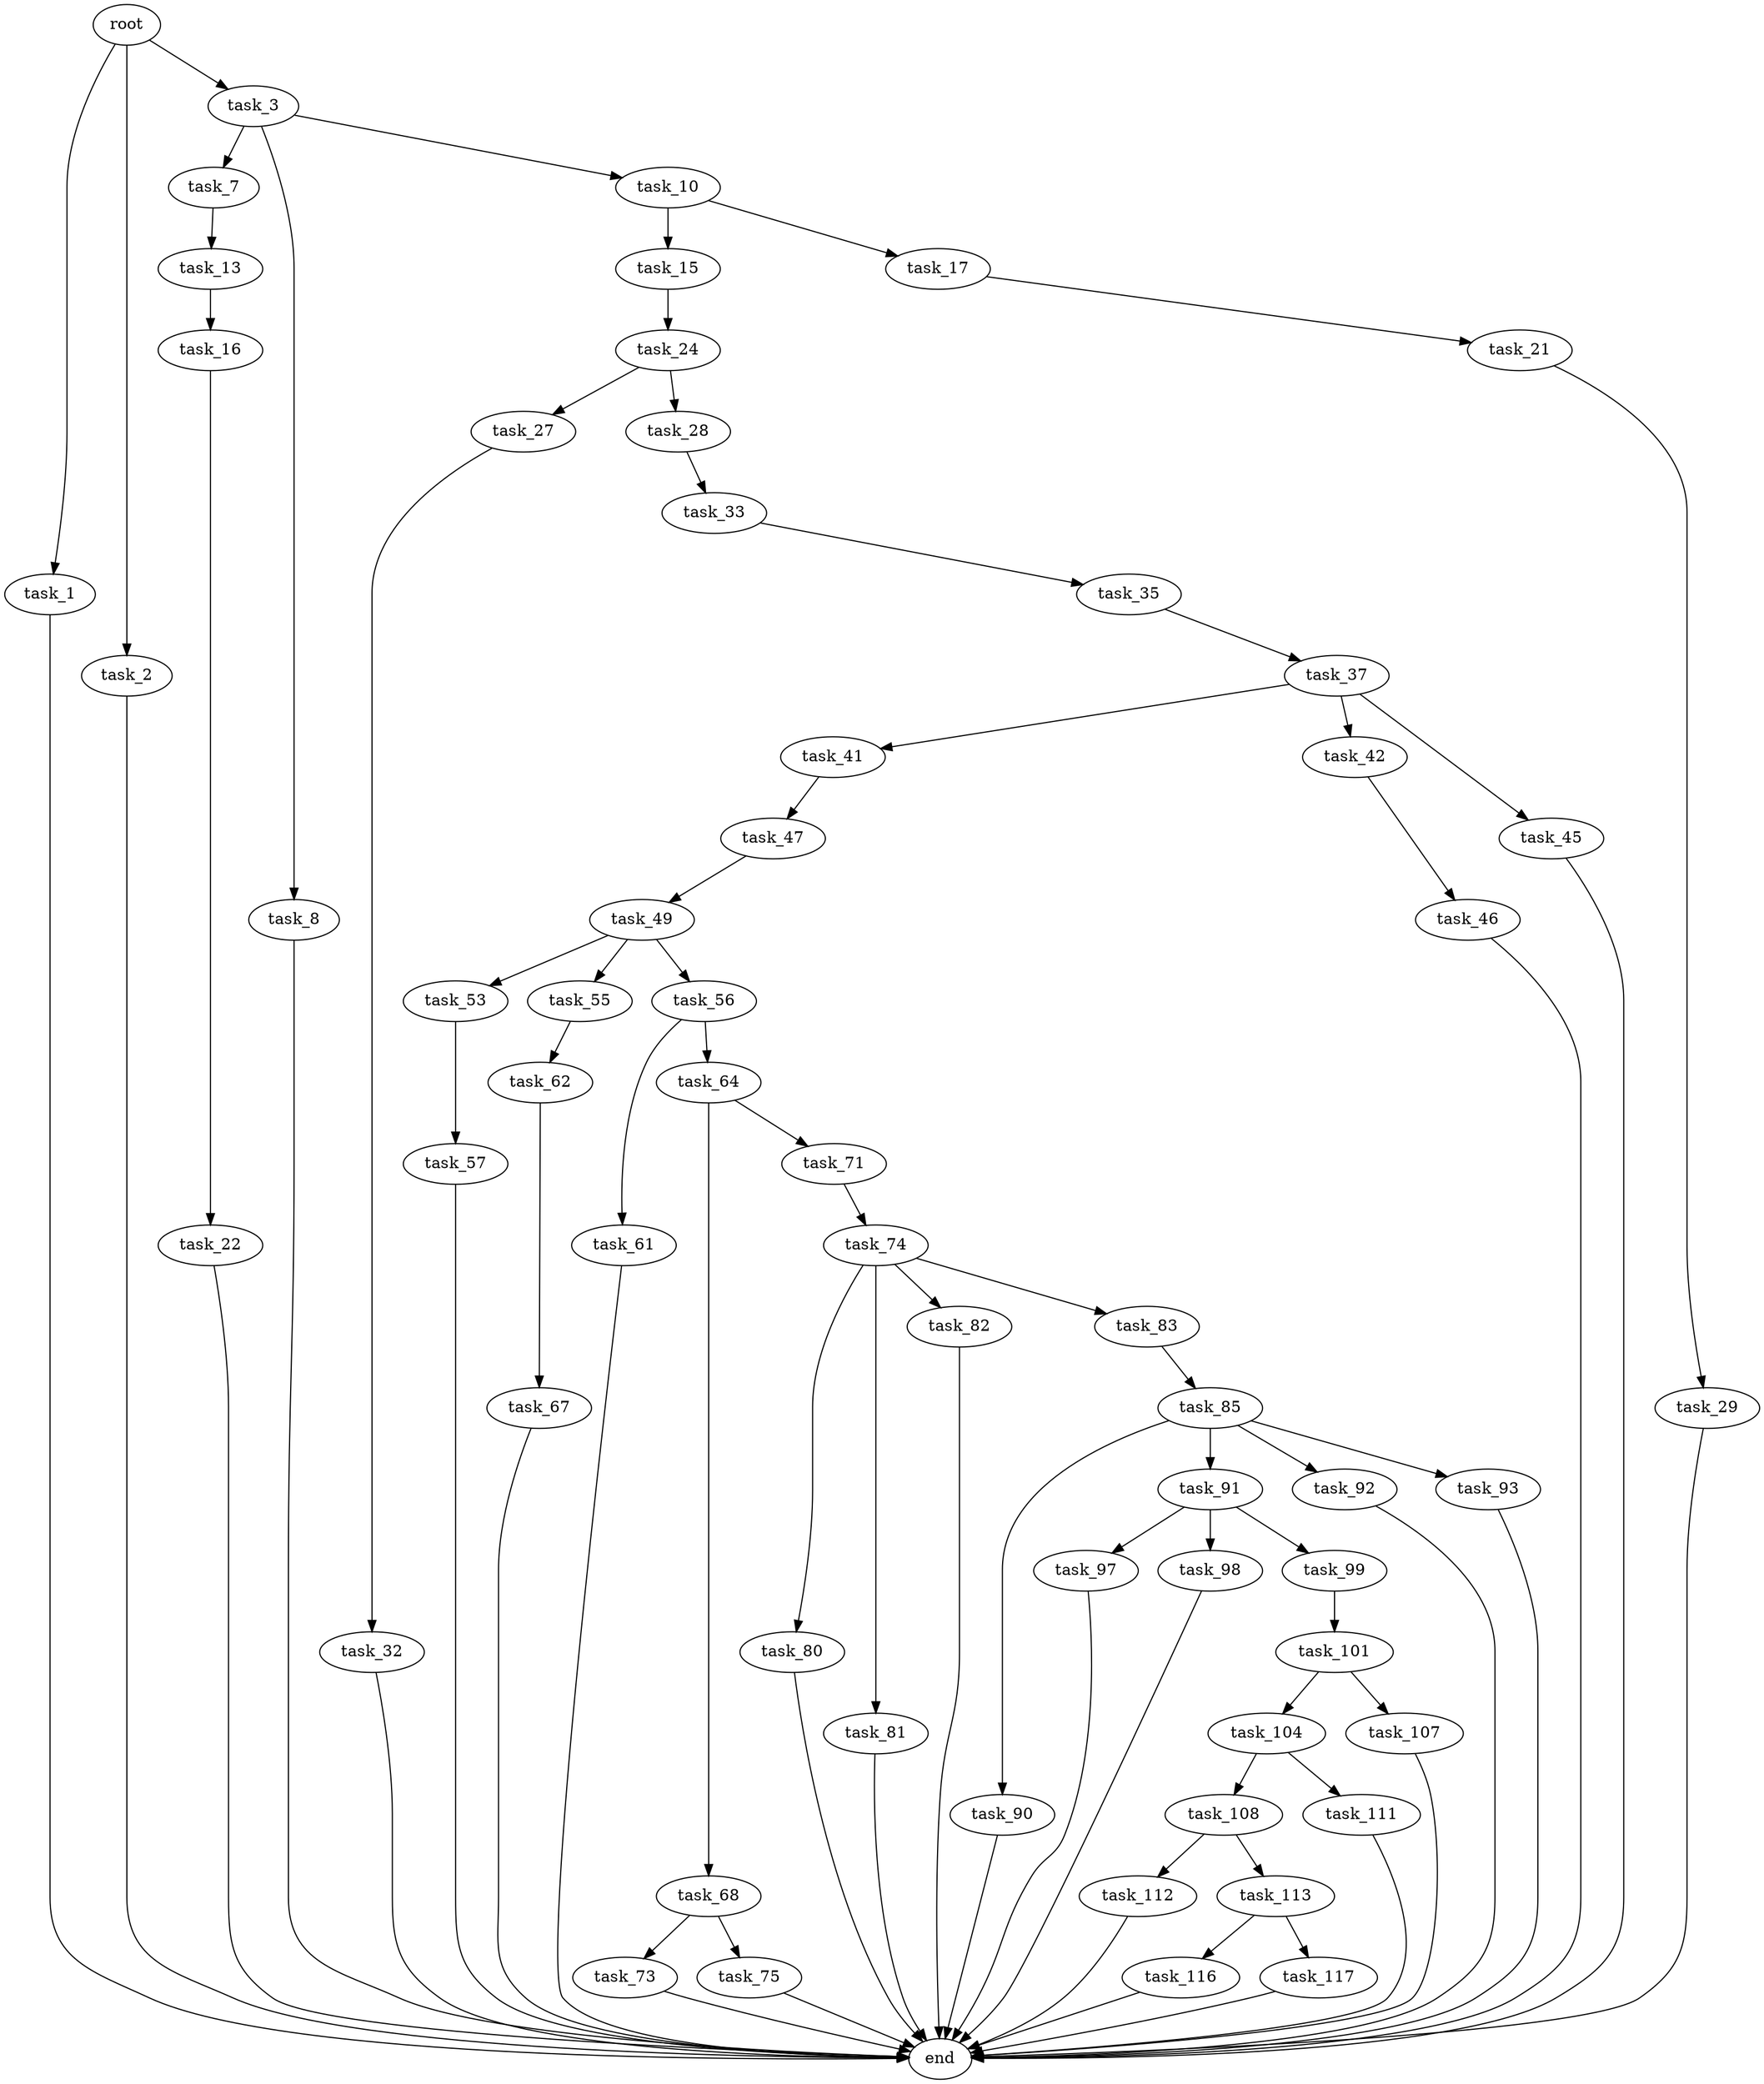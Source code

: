 digraph G {
  root [size="0.000000"];
  task_1 [size="416527084030.000000"];
  task_2 [size="29189844145.000000"];
  task_3 [size="15353101918.000000"];
  task_7 [size="45306334293.000000"];
  task_8 [size="193145102767.000000"];
  task_10 [size="74534945315.000000"];
  task_13 [size="11380547575.000000"];
  task_15 [size="231928233984.000000"];
  task_16 [size="413533666867.000000"];
  task_17 [size="11084782570.000000"];
  task_21 [size="886685432858.000000"];
  task_22 [size="782757789696.000000"];
  task_24 [size="68719476736.000000"];
  task_27 [size="4822095400.000000"];
  task_28 [size="7913891238.000000"];
  task_29 [size="41096829237.000000"];
  task_32 [size="433040564315.000000"];
  task_33 [size="1073741824000.000000"];
  task_35 [size="68719476736.000000"];
  task_37 [size="38064652266.000000"];
  task_41 [size="102538154508.000000"];
  task_42 [size="30708710677.000000"];
  task_45 [size="1073741824000.000000"];
  task_46 [size="15519163051.000000"];
  task_47 [size="44313247473.000000"];
  task_49 [size="231928233984.000000"];
  task_53 [size="38360962955.000000"];
  task_55 [size="733138859.000000"];
  task_56 [size="445461824959.000000"];
  task_57 [size="19279983055.000000"];
  task_61 [size="549416881771.000000"];
  task_62 [size="14207621385.000000"];
  task_64 [size="14007950131.000000"];
  task_67 [size="231928233984.000000"];
  task_68 [size="28991029248.000000"];
  task_71 [size="4186331228.000000"];
  task_73 [size="28991029248.000000"];
  task_74 [size="41050459729.000000"];
  task_75 [size="509252985852.000000"];
  task_80 [size="49359579906.000000"];
  task_81 [size="6436655409.000000"];
  task_82 [size="315433515.000000"];
  task_83 [size="1357304499104.000000"];
  task_85 [size="134217728000.000000"];
  task_90 [size="231928233984.000000"];
  task_91 [size="479976389633.000000"];
  task_92 [size="134217728000.000000"];
  task_93 [size="7395066728.000000"];
  task_97 [size="8589934592.000000"];
  task_98 [size="3617544148.000000"];
  task_99 [size="4314419805.000000"];
  task_101 [size="782757789696.000000"];
  task_104 [size="1978308041.000000"];
  task_107 [size="134217728000.000000"];
  task_108 [size="34218440092.000000"];
  task_111 [size="42446516134.000000"];
  task_112 [size="68719476736.000000"];
  task_113 [size="782757789696.000000"];
  task_116 [size="242202690907.000000"];
  task_117 [size="134217728000.000000"];
  end [size="0.000000"];

  root -> task_1 [size="1.000000"];
  root -> task_2 [size="1.000000"];
  root -> task_3 [size="1.000000"];
  task_1 -> end [size="1.000000"];
  task_2 -> end [size="1.000000"];
  task_3 -> task_7 [size="411041792.000000"];
  task_3 -> task_8 [size="411041792.000000"];
  task_3 -> task_10 [size="411041792.000000"];
  task_7 -> task_13 [size="838860800.000000"];
  task_8 -> end [size="1.000000"];
  task_10 -> task_15 [size="301989888.000000"];
  task_10 -> task_17 [size="301989888.000000"];
  task_13 -> task_16 [size="838860800.000000"];
  task_15 -> task_24 [size="301989888.000000"];
  task_16 -> task_22 [size="301989888.000000"];
  task_17 -> task_21 [size="301989888.000000"];
  task_21 -> task_29 [size="536870912.000000"];
  task_22 -> end [size="1.000000"];
  task_24 -> task_27 [size="134217728.000000"];
  task_24 -> task_28 [size="134217728.000000"];
  task_27 -> task_32 [size="134217728.000000"];
  task_28 -> task_33 [size="679477248.000000"];
  task_29 -> end [size="1.000000"];
  task_32 -> end [size="1.000000"];
  task_33 -> task_35 [size="838860800.000000"];
  task_35 -> task_37 [size="134217728.000000"];
  task_37 -> task_41 [size="33554432.000000"];
  task_37 -> task_42 [size="33554432.000000"];
  task_37 -> task_45 [size="33554432.000000"];
  task_41 -> task_47 [size="75497472.000000"];
  task_42 -> task_46 [size="679477248.000000"];
  task_45 -> end [size="1.000000"];
  task_46 -> end [size="1.000000"];
  task_47 -> task_49 [size="838860800.000000"];
  task_49 -> task_53 [size="301989888.000000"];
  task_49 -> task_55 [size="301989888.000000"];
  task_49 -> task_56 [size="301989888.000000"];
  task_53 -> task_57 [size="33554432.000000"];
  task_55 -> task_62 [size="33554432.000000"];
  task_56 -> task_61 [size="679477248.000000"];
  task_56 -> task_64 [size="679477248.000000"];
  task_57 -> end [size="1.000000"];
  task_61 -> end [size="1.000000"];
  task_62 -> task_67 [size="679477248.000000"];
  task_64 -> task_68 [size="679477248.000000"];
  task_64 -> task_71 [size="679477248.000000"];
  task_67 -> end [size="1.000000"];
  task_68 -> task_73 [size="75497472.000000"];
  task_68 -> task_75 [size="75497472.000000"];
  task_71 -> task_74 [size="75497472.000000"];
  task_73 -> end [size="1.000000"];
  task_74 -> task_80 [size="33554432.000000"];
  task_74 -> task_81 [size="33554432.000000"];
  task_74 -> task_82 [size="33554432.000000"];
  task_74 -> task_83 [size="33554432.000000"];
  task_75 -> end [size="1.000000"];
  task_80 -> end [size="1.000000"];
  task_81 -> end [size="1.000000"];
  task_82 -> end [size="1.000000"];
  task_83 -> task_85 [size="838860800.000000"];
  task_85 -> task_90 [size="209715200.000000"];
  task_85 -> task_91 [size="209715200.000000"];
  task_85 -> task_92 [size="209715200.000000"];
  task_85 -> task_93 [size="209715200.000000"];
  task_90 -> end [size="1.000000"];
  task_91 -> task_97 [size="301989888.000000"];
  task_91 -> task_98 [size="301989888.000000"];
  task_91 -> task_99 [size="301989888.000000"];
  task_92 -> end [size="1.000000"];
  task_93 -> end [size="1.000000"];
  task_97 -> end [size="1.000000"];
  task_98 -> end [size="1.000000"];
  task_99 -> task_101 [size="134217728.000000"];
  task_101 -> task_104 [size="679477248.000000"];
  task_101 -> task_107 [size="679477248.000000"];
  task_104 -> task_108 [size="75497472.000000"];
  task_104 -> task_111 [size="75497472.000000"];
  task_107 -> end [size="1.000000"];
  task_108 -> task_112 [size="75497472.000000"];
  task_108 -> task_113 [size="75497472.000000"];
  task_111 -> end [size="1.000000"];
  task_112 -> end [size="1.000000"];
  task_113 -> task_116 [size="679477248.000000"];
  task_113 -> task_117 [size="679477248.000000"];
  task_116 -> end [size="1.000000"];
  task_117 -> end [size="1.000000"];
}
